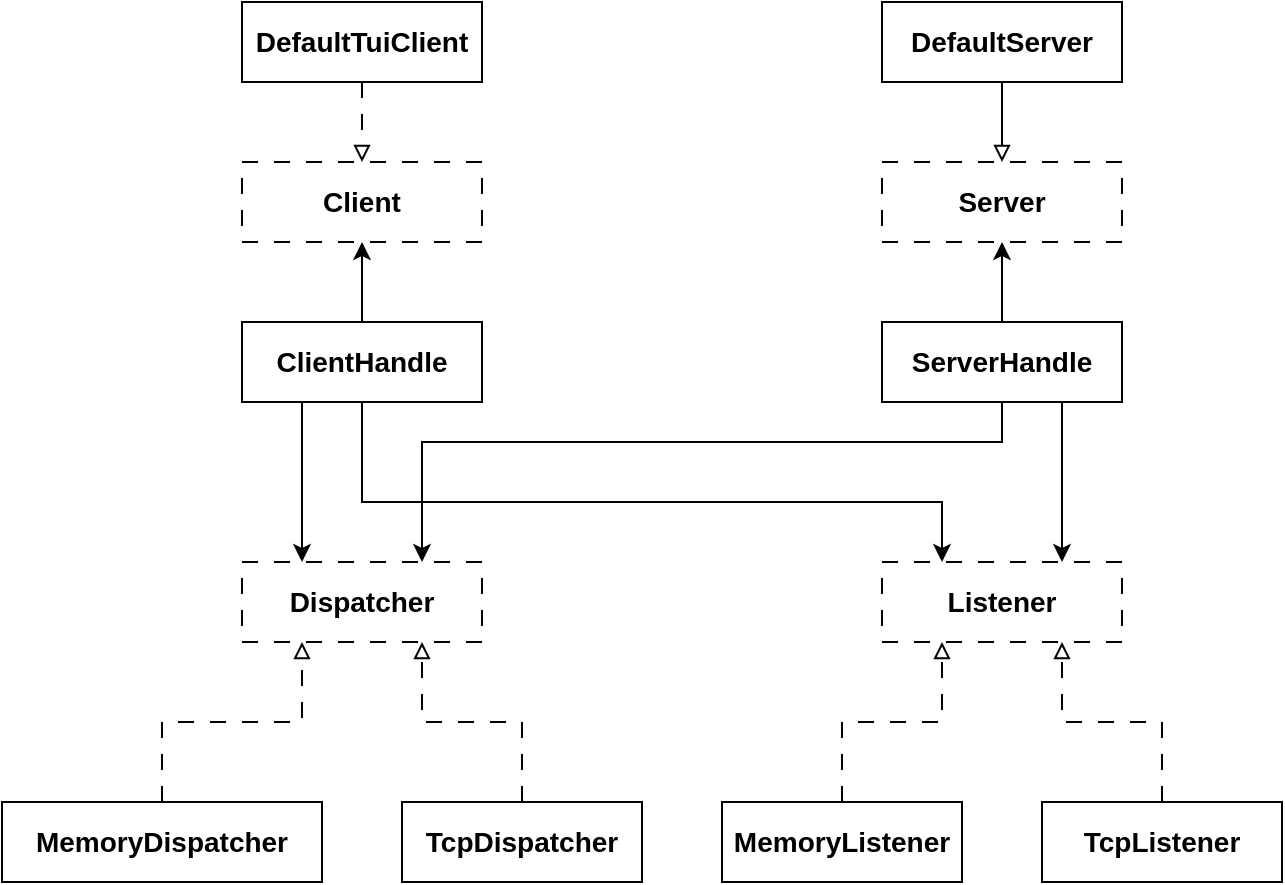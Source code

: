 <mxfile version="21.5.1" type="device">
  <diagram name="Page-1" id="fR5DmChqoEtwhA4j5l04">
    <mxGraphModel dx="1430" dy="1953" grid="1" gridSize="10" guides="1" tooltips="1" connect="1" arrows="1" fold="1" page="1" pageScale="1" pageWidth="850" pageHeight="1100" math="0" shadow="0">
      <root>
        <mxCell id="0" />
        <mxCell id="1" parent="0" />
        <mxCell id="NwKOt25xudsh08WAxV3Z-1" value="&lt;font style=&quot;font-size: 14px;&quot;&gt;&lt;b&gt;Client&lt;/b&gt;&lt;/font&gt;" style="rounded=0;whiteSpace=wrap;html=1;dashed=1;dashPattern=8 8;" parent="1" vertex="1">
          <mxGeometry x="200" y="-80" width="120" height="40" as="geometry" />
        </mxCell>
        <mxCell id="NwKOt25xudsh08WAxV3Z-3" value="&lt;font style=&quot;font-size: 14px;&quot;&gt;&lt;b&gt;Server&lt;/b&gt;&lt;/font&gt;" style="rounded=0;whiteSpace=wrap;html=1;dashed=1;dashPattern=8 8;" parent="1" vertex="1">
          <mxGeometry x="520" y="-80" width="120" height="40" as="geometry" />
        </mxCell>
        <mxCell id="NwKOt25xudsh08WAxV3Z-4" value="&lt;font style=&quot;font-size: 14px;&quot;&gt;&lt;b&gt;Dispatcher&lt;/b&gt;&lt;/font&gt;" style="rounded=0;whiteSpace=wrap;html=1;dashed=1;dashPattern=8 8;" parent="1" vertex="1">
          <mxGeometry x="200" y="120" width="120" height="40" as="geometry" />
        </mxCell>
        <mxCell id="ObMKE4jwbGzFOjJIBC65-3" style="edgeStyle=orthogonalEdgeStyle;rounded=0;orthogonalLoop=1;jettySize=auto;html=1;exitX=0.5;exitY=0;exitDx=0;exitDy=0;entryX=0.25;entryY=1;entryDx=0;entryDy=0;dashed=1;endArrow=block;endFill=0;dashPattern=8 8;strokeWidth=1;" edge="1" parent="1" source="ObMKE4jwbGzFOjJIBC65-1" target="NwKOt25xudsh08WAxV3Z-4">
          <mxGeometry relative="1" as="geometry" />
        </mxCell>
        <mxCell id="ObMKE4jwbGzFOjJIBC65-1" value="&lt;font style=&quot;font-size: 14px;&quot;&gt;&lt;b&gt;MemoryDispatcher&lt;/b&gt;&lt;/font&gt;" style="rounded=0;whiteSpace=wrap;html=1;" vertex="1" parent="1">
          <mxGeometry x="80" y="240" width="160" height="40" as="geometry" />
        </mxCell>
        <mxCell id="ObMKE4jwbGzFOjJIBC65-5" value="&lt;span style=&quot;font-size: 14px;&quot;&gt;&lt;b&gt;Listener&lt;/b&gt;&lt;/span&gt;" style="rounded=0;whiteSpace=wrap;html=1;dashed=1;dashPattern=8 8;" vertex="1" parent="1">
          <mxGeometry x="520" y="120" width="120" height="40" as="geometry" />
        </mxCell>
        <mxCell id="ObMKE4jwbGzFOjJIBC65-13" style="edgeStyle=orthogonalEdgeStyle;rounded=0;orthogonalLoop=1;jettySize=auto;html=1;exitX=0.5;exitY=0;exitDx=0;exitDy=0;entryX=0.25;entryY=1;entryDx=0;entryDy=0;dashed=1;dashPattern=8 8;endArrow=block;endFill=0;" edge="1" parent="1" source="ObMKE4jwbGzFOjJIBC65-10" target="ObMKE4jwbGzFOjJIBC65-5">
          <mxGeometry relative="1" as="geometry" />
        </mxCell>
        <mxCell id="ObMKE4jwbGzFOjJIBC65-10" value="&lt;font style=&quot;font-size: 14px;&quot;&gt;&lt;b&gt;MemoryListener&lt;/b&gt;&lt;/font&gt;" style="rounded=0;whiteSpace=wrap;html=1;" vertex="1" parent="1">
          <mxGeometry x="440" y="240" width="120" height="40" as="geometry" />
        </mxCell>
        <mxCell id="ObMKE4jwbGzFOjJIBC65-16" style="edgeStyle=orthogonalEdgeStyle;rounded=0;orthogonalLoop=1;jettySize=auto;html=1;exitX=0.5;exitY=1;exitDx=0;exitDy=0;entryX=0.5;entryY=0;entryDx=0;entryDy=0;dashed=1;dashPattern=8 8;endArrow=block;endFill=0;" edge="1" parent="1" source="ObMKE4jwbGzFOjJIBC65-14" target="NwKOt25xudsh08WAxV3Z-1">
          <mxGeometry relative="1" as="geometry" />
        </mxCell>
        <mxCell id="ObMKE4jwbGzFOjJIBC65-14" value="&lt;font style=&quot;font-size: 14px;&quot;&gt;&lt;b&gt;DefaultTuiClient&lt;/b&gt;&lt;/font&gt;" style="rounded=0;whiteSpace=wrap;html=1;" vertex="1" parent="1">
          <mxGeometry x="200" y="-160" width="120" height="40" as="geometry" />
        </mxCell>
        <mxCell id="ObMKE4jwbGzFOjJIBC65-22" style="edgeStyle=orthogonalEdgeStyle;rounded=0;orthogonalLoop=1;jettySize=auto;html=1;exitX=0.5;exitY=0;exitDx=0;exitDy=0;entryX=0.5;entryY=1;entryDx=0;entryDy=0;" edge="1" parent="1" source="ObMKE4jwbGzFOjJIBC65-19" target="NwKOt25xudsh08WAxV3Z-1">
          <mxGeometry relative="1" as="geometry" />
        </mxCell>
        <mxCell id="ObMKE4jwbGzFOjJIBC65-23" style="edgeStyle=orthogonalEdgeStyle;rounded=0;orthogonalLoop=1;jettySize=auto;html=1;exitX=0.25;exitY=1;exitDx=0;exitDy=0;entryX=0.25;entryY=0;entryDx=0;entryDy=0;" edge="1" parent="1" source="ObMKE4jwbGzFOjJIBC65-19" target="NwKOt25xudsh08WAxV3Z-4">
          <mxGeometry relative="1" as="geometry" />
        </mxCell>
        <mxCell id="ObMKE4jwbGzFOjJIBC65-24" style="edgeStyle=orthogonalEdgeStyle;rounded=0;orthogonalLoop=1;jettySize=auto;html=1;exitX=0.5;exitY=1;exitDx=0;exitDy=0;entryX=0.25;entryY=0;entryDx=0;entryDy=0;" edge="1" parent="1" source="ObMKE4jwbGzFOjJIBC65-19" target="ObMKE4jwbGzFOjJIBC65-5">
          <mxGeometry relative="1" as="geometry">
            <Array as="points">
              <mxPoint x="260" y="90" />
              <mxPoint x="550" y="90" />
            </Array>
          </mxGeometry>
        </mxCell>
        <mxCell id="ObMKE4jwbGzFOjJIBC65-19" value="&lt;font style=&quot;font-size: 14px;&quot;&gt;&lt;b&gt;ClientHandle&lt;br&gt;&lt;/b&gt;&lt;/font&gt;" style="rounded=0;whiteSpace=wrap;html=1;" vertex="1" parent="1">
          <mxGeometry x="200" width="120" height="40" as="geometry" />
        </mxCell>
        <mxCell id="ObMKE4jwbGzFOjJIBC65-26" style="edgeStyle=orthogonalEdgeStyle;rounded=0;orthogonalLoop=1;jettySize=auto;html=1;exitX=0.5;exitY=0;exitDx=0;exitDy=0;entryX=0.5;entryY=1;entryDx=0;entryDy=0;" edge="1" parent="1" source="ObMKE4jwbGzFOjJIBC65-25" target="NwKOt25xudsh08WAxV3Z-3">
          <mxGeometry relative="1" as="geometry" />
        </mxCell>
        <mxCell id="ObMKE4jwbGzFOjJIBC65-27" style="edgeStyle=orthogonalEdgeStyle;rounded=0;orthogonalLoop=1;jettySize=auto;html=1;exitX=0.5;exitY=1;exitDx=0;exitDy=0;entryX=0.75;entryY=0;entryDx=0;entryDy=0;" edge="1" parent="1" source="ObMKE4jwbGzFOjJIBC65-25" target="NwKOt25xudsh08WAxV3Z-4">
          <mxGeometry relative="1" as="geometry">
            <Array as="points">
              <mxPoint x="580" y="60" />
              <mxPoint x="290" y="60" />
            </Array>
          </mxGeometry>
        </mxCell>
        <mxCell id="ObMKE4jwbGzFOjJIBC65-28" style="edgeStyle=orthogonalEdgeStyle;rounded=0;orthogonalLoop=1;jettySize=auto;html=1;exitX=0.75;exitY=1;exitDx=0;exitDy=0;entryX=0.75;entryY=0;entryDx=0;entryDy=0;" edge="1" parent="1" source="ObMKE4jwbGzFOjJIBC65-25" target="ObMKE4jwbGzFOjJIBC65-5">
          <mxGeometry relative="1" as="geometry" />
        </mxCell>
        <mxCell id="ObMKE4jwbGzFOjJIBC65-25" value="&lt;font style=&quot;font-size: 14px;&quot;&gt;&lt;b&gt;ServerHandle&lt;br&gt;&lt;/b&gt;&lt;/font&gt;" style="rounded=0;whiteSpace=wrap;html=1;" vertex="1" parent="1">
          <mxGeometry x="520" width="120" height="40" as="geometry" />
        </mxCell>
        <mxCell id="ObMKE4jwbGzFOjJIBC65-30" style="edgeStyle=orthogonalEdgeStyle;rounded=0;orthogonalLoop=1;jettySize=auto;html=1;exitX=0.5;exitY=0;exitDx=0;exitDy=0;entryX=0.75;entryY=1;entryDx=0;entryDy=0;endArrow=block;endFill=0;dashed=1;dashPattern=8 8;" edge="1" parent="1" source="ObMKE4jwbGzFOjJIBC65-29" target="NwKOt25xudsh08WAxV3Z-4">
          <mxGeometry relative="1" as="geometry" />
        </mxCell>
        <mxCell id="ObMKE4jwbGzFOjJIBC65-29" value="&lt;font style=&quot;font-size: 14px;&quot;&gt;&lt;b&gt;TcpDispatcher&lt;/b&gt;&lt;/font&gt;" style="rounded=0;whiteSpace=wrap;html=1;" vertex="1" parent="1">
          <mxGeometry x="280" y="240" width="120" height="40" as="geometry" />
        </mxCell>
        <mxCell id="ObMKE4jwbGzFOjJIBC65-31" value="&lt;font style=&quot;font-size: 14px;&quot;&gt;&lt;b&gt;TcpListener&lt;/b&gt;&lt;/font&gt;" style="rounded=0;whiteSpace=wrap;html=1;" vertex="1" parent="1">
          <mxGeometry x="600" y="240" width="120" height="40" as="geometry" />
        </mxCell>
        <mxCell id="ObMKE4jwbGzFOjJIBC65-32" style="edgeStyle=orthogonalEdgeStyle;rounded=0;orthogonalLoop=1;jettySize=auto;html=1;exitX=0.5;exitY=0;exitDx=0;exitDy=0;entryX=0.75;entryY=1;entryDx=0;entryDy=0;dashed=1;dashPattern=8 8;endArrow=block;endFill=0;" edge="1" parent="1" source="ObMKE4jwbGzFOjJIBC65-31" target="ObMKE4jwbGzFOjJIBC65-5">
          <mxGeometry relative="1" as="geometry">
            <mxPoint x="620" y="220" as="sourcePoint" />
            <mxPoint x="670" y="140" as="targetPoint" />
            <Array as="points">
              <mxPoint x="660" y="200" />
              <mxPoint x="610" y="200" />
            </Array>
          </mxGeometry>
        </mxCell>
        <mxCell id="ObMKE4jwbGzFOjJIBC65-34" style="edgeStyle=orthogonalEdgeStyle;rounded=0;orthogonalLoop=1;jettySize=auto;html=1;exitX=0.5;exitY=1;exitDx=0;exitDy=0;entryX=0.5;entryY=0;entryDx=0;entryDy=0;endArrow=block;endFill=0;" edge="1" parent="1" source="ObMKE4jwbGzFOjJIBC65-33" target="NwKOt25xudsh08WAxV3Z-3">
          <mxGeometry relative="1" as="geometry" />
        </mxCell>
        <mxCell id="ObMKE4jwbGzFOjJIBC65-33" value="&lt;font style=&quot;font-size: 14px;&quot;&gt;&lt;b&gt;DefaultServer&lt;/b&gt;&lt;/font&gt;" style="rounded=0;whiteSpace=wrap;html=1;" vertex="1" parent="1">
          <mxGeometry x="520" y="-160" width="120" height="40" as="geometry" />
        </mxCell>
      </root>
    </mxGraphModel>
  </diagram>
</mxfile>
